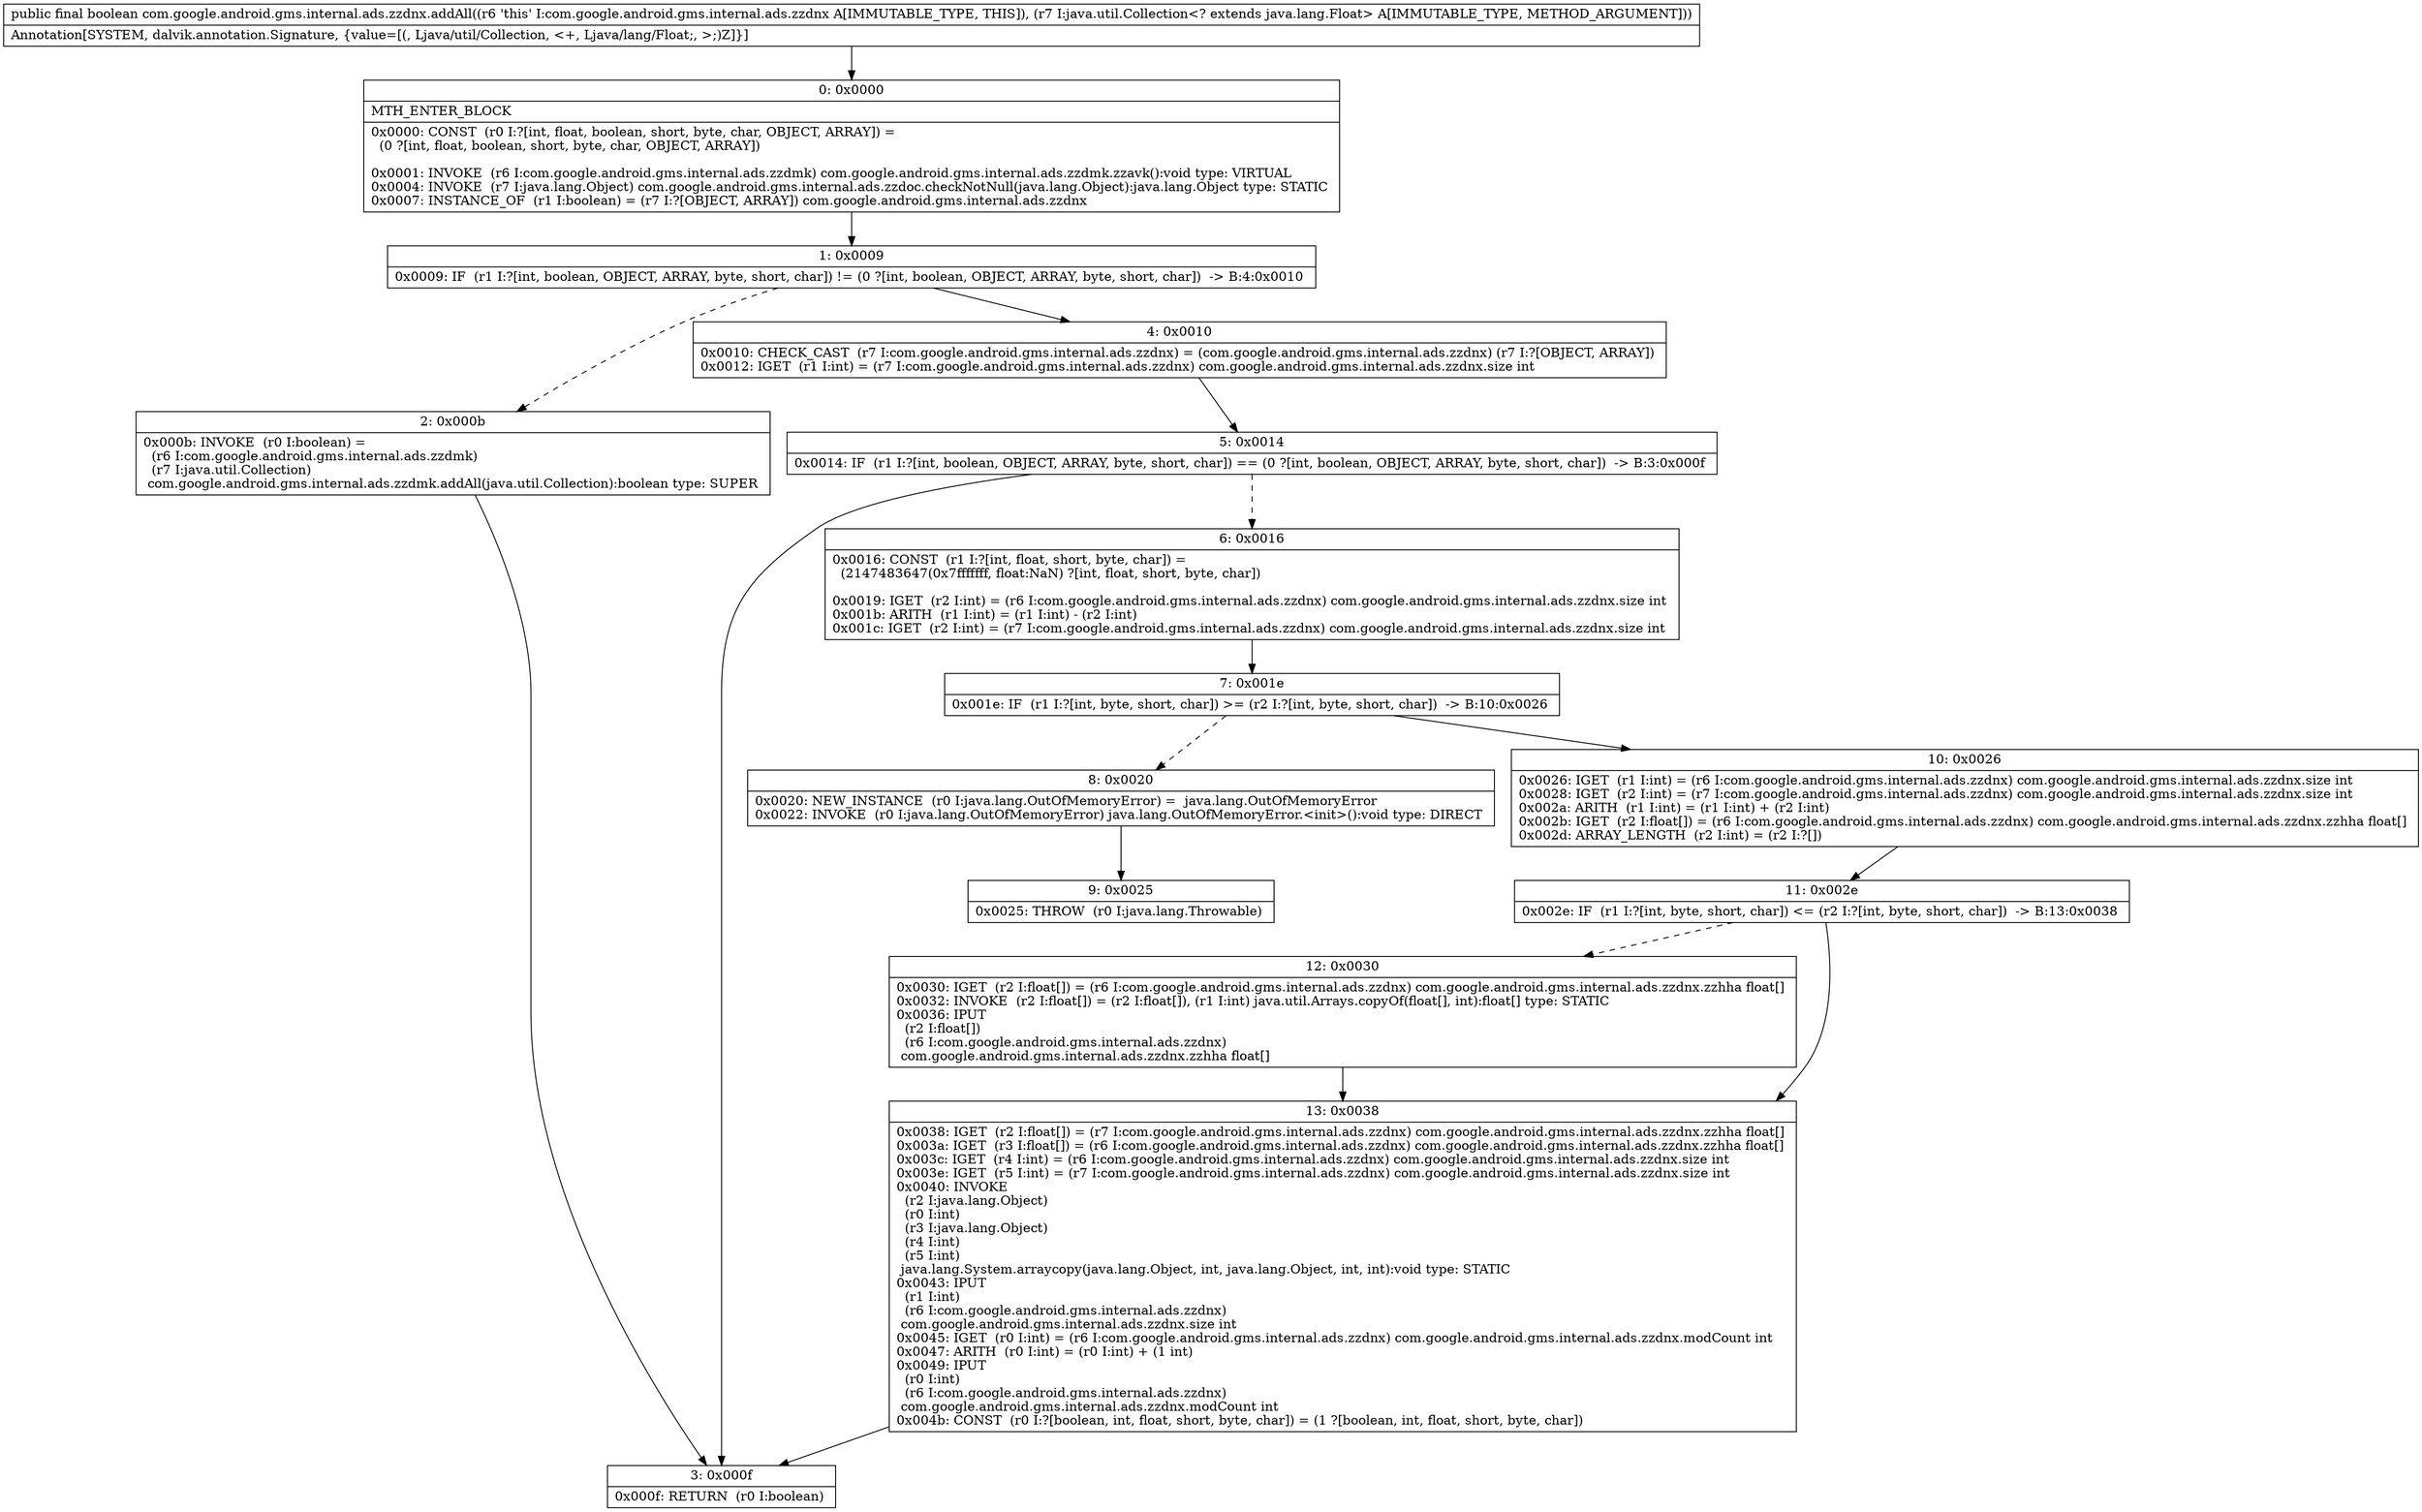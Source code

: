 digraph "CFG forcom.google.android.gms.internal.ads.zzdnx.addAll(Ljava\/util\/Collection;)Z" {
Node_0 [shape=record,label="{0\:\ 0x0000|MTH_ENTER_BLOCK\l|0x0000: CONST  (r0 I:?[int, float, boolean, short, byte, char, OBJECT, ARRAY]) = \l  (0 ?[int, float, boolean, short, byte, char, OBJECT, ARRAY])\l \l0x0001: INVOKE  (r6 I:com.google.android.gms.internal.ads.zzdmk) com.google.android.gms.internal.ads.zzdmk.zzavk():void type: VIRTUAL \l0x0004: INVOKE  (r7 I:java.lang.Object) com.google.android.gms.internal.ads.zzdoc.checkNotNull(java.lang.Object):java.lang.Object type: STATIC \l0x0007: INSTANCE_OF  (r1 I:boolean) = (r7 I:?[OBJECT, ARRAY]) com.google.android.gms.internal.ads.zzdnx \l}"];
Node_1 [shape=record,label="{1\:\ 0x0009|0x0009: IF  (r1 I:?[int, boolean, OBJECT, ARRAY, byte, short, char]) != (0 ?[int, boolean, OBJECT, ARRAY, byte, short, char])  \-\> B:4:0x0010 \l}"];
Node_2 [shape=record,label="{2\:\ 0x000b|0x000b: INVOKE  (r0 I:boolean) = \l  (r6 I:com.google.android.gms.internal.ads.zzdmk)\l  (r7 I:java.util.Collection)\l com.google.android.gms.internal.ads.zzdmk.addAll(java.util.Collection):boolean type: SUPER \l}"];
Node_3 [shape=record,label="{3\:\ 0x000f|0x000f: RETURN  (r0 I:boolean) \l}"];
Node_4 [shape=record,label="{4\:\ 0x0010|0x0010: CHECK_CAST  (r7 I:com.google.android.gms.internal.ads.zzdnx) = (com.google.android.gms.internal.ads.zzdnx) (r7 I:?[OBJECT, ARRAY]) \l0x0012: IGET  (r1 I:int) = (r7 I:com.google.android.gms.internal.ads.zzdnx) com.google.android.gms.internal.ads.zzdnx.size int \l}"];
Node_5 [shape=record,label="{5\:\ 0x0014|0x0014: IF  (r1 I:?[int, boolean, OBJECT, ARRAY, byte, short, char]) == (0 ?[int, boolean, OBJECT, ARRAY, byte, short, char])  \-\> B:3:0x000f \l}"];
Node_6 [shape=record,label="{6\:\ 0x0016|0x0016: CONST  (r1 I:?[int, float, short, byte, char]) = \l  (2147483647(0x7fffffff, float:NaN) ?[int, float, short, byte, char])\l \l0x0019: IGET  (r2 I:int) = (r6 I:com.google.android.gms.internal.ads.zzdnx) com.google.android.gms.internal.ads.zzdnx.size int \l0x001b: ARITH  (r1 I:int) = (r1 I:int) \- (r2 I:int) \l0x001c: IGET  (r2 I:int) = (r7 I:com.google.android.gms.internal.ads.zzdnx) com.google.android.gms.internal.ads.zzdnx.size int \l}"];
Node_7 [shape=record,label="{7\:\ 0x001e|0x001e: IF  (r1 I:?[int, byte, short, char]) \>= (r2 I:?[int, byte, short, char])  \-\> B:10:0x0026 \l}"];
Node_8 [shape=record,label="{8\:\ 0x0020|0x0020: NEW_INSTANCE  (r0 I:java.lang.OutOfMemoryError) =  java.lang.OutOfMemoryError \l0x0022: INVOKE  (r0 I:java.lang.OutOfMemoryError) java.lang.OutOfMemoryError.\<init\>():void type: DIRECT \l}"];
Node_9 [shape=record,label="{9\:\ 0x0025|0x0025: THROW  (r0 I:java.lang.Throwable) \l}"];
Node_10 [shape=record,label="{10\:\ 0x0026|0x0026: IGET  (r1 I:int) = (r6 I:com.google.android.gms.internal.ads.zzdnx) com.google.android.gms.internal.ads.zzdnx.size int \l0x0028: IGET  (r2 I:int) = (r7 I:com.google.android.gms.internal.ads.zzdnx) com.google.android.gms.internal.ads.zzdnx.size int \l0x002a: ARITH  (r1 I:int) = (r1 I:int) + (r2 I:int) \l0x002b: IGET  (r2 I:float[]) = (r6 I:com.google.android.gms.internal.ads.zzdnx) com.google.android.gms.internal.ads.zzdnx.zzhha float[] \l0x002d: ARRAY_LENGTH  (r2 I:int) = (r2 I:?[]) \l}"];
Node_11 [shape=record,label="{11\:\ 0x002e|0x002e: IF  (r1 I:?[int, byte, short, char]) \<= (r2 I:?[int, byte, short, char])  \-\> B:13:0x0038 \l}"];
Node_12 [shape=record,label="{12\:\ 0x0030|0x0030: IGET  (r2 I:float[]) = (r6 I:com.google.android.gms.internal.ads.zzdnx) com.google.android.gms.internal.ads.zzdnx.zzhha float[] \l0x0032: INVOKE  (r2 I:float[]) = (r2 I:float[]), (r1 I:int) java.util.Arrays.copyOf(float[], int):float[] type: STATIC \l0x0036: IPUT  \l  (r2 I:float[])\l  (r6 I:com.google.android.gms.internal.ads.zzdnx)\l com.google.android.gms.internal.ads.zzdnx.zzhha float[] \l}"];
Node_13 [shape=record,label="{13\:\ 0x0038|0x0038: IGET  (r2 I:float[]) = (r7 I:com.google.android.gms.internal.ads.zzdnx) com.google.android.gms.internal.ads.zzdnx.zzhha float[] \l0x003a: IGET  (r3 I:float[]) = (r6 I:com.google.android.gms.internal.ads.zzdnx) com.google.android.gms.internal.ads.zzdnx.zzhha float[] \l0x003c: IGET  (r4 I:int) = (r6 I:com.google.android.gms.internal.ads.zzdnx) com.google.android.gms.internal.ads.zzdnx.size int \l0x003e: IGET  (r5 I:int) = (r7 I:com.google.android.gms.internal.ads.zzdnx) com.google.android.gms.internal.ads.zzdnx.size int \l0x0040: INVOKE  \l  (r2 I:java.lang.Object)\l  (r0 I:int)\l  (r3 I:java.lang.Object)\l  (r4 I:int)\l  (r5 I:int)\l java.lang.System.arraycopy(java.lang.Object, int, java.lang.Object, int, int):void type: STATIC \l0x0043: IPUT  \l  (r1 I:int)\l  (r6 I:com.google.android.gms.internal.ads.zzdnx)\l com.google.android.gms.internal.ads.zzdnx.size int \l0x0045: IGET  (r0 I:int) = (r6 I:com.google.android.gms.internal.ads.zzdnx) com.google.android.gms.internal.ads.zzdnx.modCount int \l0x0047: ARITH  (r0 I:int) = (r0 I:int) + (1 int) \l0x0049: IPUT  \l  (r0 I:int)\l  (r6 I:com.google.android.gms.internal.ads.zzdnx)\l com.google.android.gms.internal.ads.zzdnx.modCount int \l0x004b: CONST  (r0 I:?[boolean, int, float, short, byte, char]) = (1 ?[boolean, int, float, short, byte, char]) \l}"];
MethodNode[shape=record,label="{public final boolean com.google.android.gms.internal.ads.zzdnx.addAll((r6 'this' I:com.google.android.gms.internal.ads.zzdnx A[IMMUTABLE_TYPE, THIS]), (r7 I:java.util.Collection\<? extends java.lang.Float\> A[IMMUTABLE_TYPE, METHOD_ARGUMENT]))  | Annotation[SYSTEM, dalvik.annotation.Signature, \{value=[(, Ljava\/util\/Collection, \<+, Ljava\/lang\/Float;, \>;)Z]\}]\l}"];
MethodNode -> Node_0;
Node_0 -> Node_1;
Node_1 -> Node_2[style=dashed];
Node_1 -> Node_4;
Node_2 -> Node_3;
Node_4 -> Node_5;
Node_5 -> Node_3;
Node_5 -> Node_6[style=dashed];
Node_6 -> Node_7;
Node_7 -> Node_8[style=dashed];
Node_7 -> Node_10;
Node_8 -> Node_9;
Node_10 -> Node_11;
Node_11 -> Node_12[style=dashed];
Node_11 -> Node_13;
Node_12 -> Node_13;
Node_13 -> Node_3;
}

